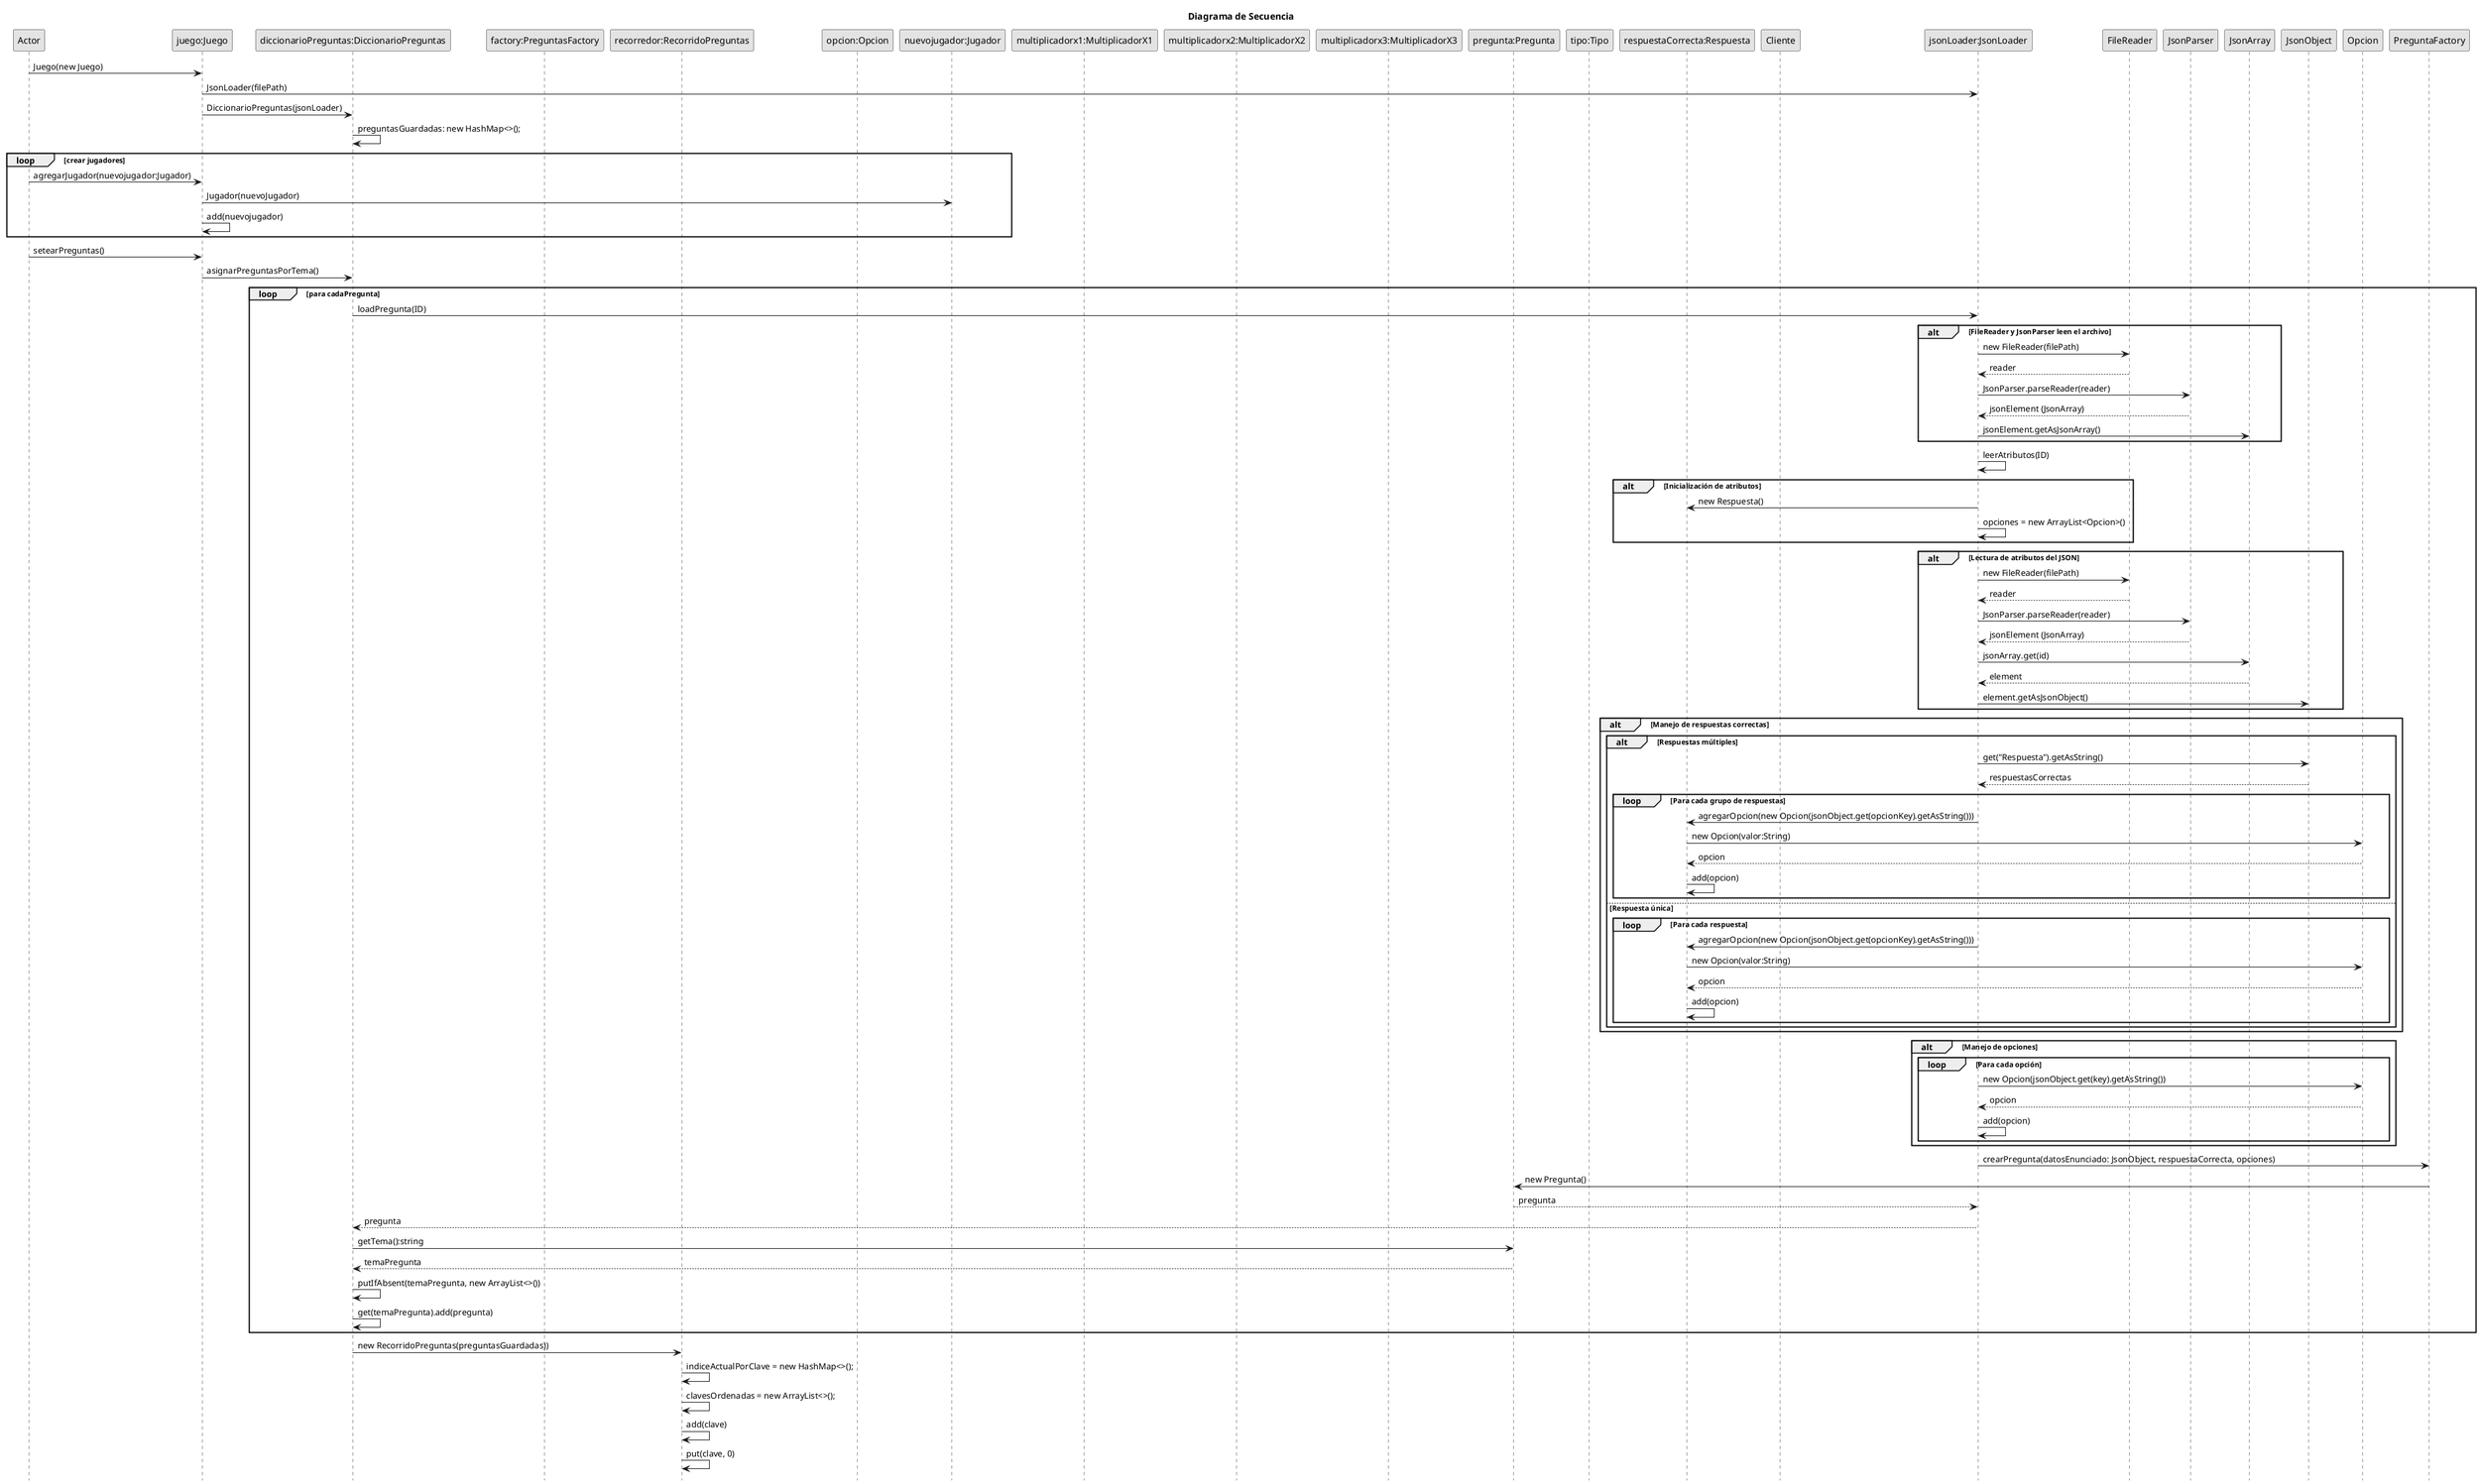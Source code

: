 @startuml Diagrama de Secuencia
title Diagrama de Secuencia

skinparam monochrome true
hide footbox

participant Actor

participant "juego:Juego" as Juego
participant "jsonLoader:JsonLoader" as JsonLoader
participant "diccionarioPreguntas:DiccionarioPreguntas" as DiccionarioPreguntas
participant "factory:PreguntasFactory" as PreguntasFactory
participant "recorredor:RecorridoPreguntas" as RecorridoPreguntas
participant "respuestaCorrecta:Respuesta" as Respuesta
participant "opcion:Opcion" as Opciones
participant "nuevojugador:Jugador" as Jugador
participant "multiplicadorx1:MultiplicadorX1" as MultiplicadorX1
participant "multiplicadorx2:MultiplicadorX2" as MultiplicadorX2
participant "multiplicadorx3:MultiplicadorX3" as MultiplicadorX3
participant "pregunta:Pregunta" as Pregunta
participant "tipo:Tipo" as Tipo
participant "respuesta:Respuesta" as Respuesta

Actor->Juego: Juego(new Juego)

Juego -> JsonLoader: JsonLoader(filePath)

Juego -> DiccionarioPreguntas: DiccionarioPreguntas(jsonLoader)

DiccionarioPreguntas->DiccionarioPreguntas: preguntasGuardadas: new HashMap<>();

loop crear jugadores

    Actor -> Juego: agregarJugador(nuevojugador:Jugador)
    Juego -> Jugador : Jugador(nuevoJugador)
    Juego->Juego: add(nuevojugador)

end


Actor->Juego: setearPreguntas() 

    Juego -> DiccionarioPreguntas: asignarPreguntasPorTema()
'     DiccionarioPreguntas->JsonLoader:loadPregunta(i)


' loop  para cadaPregunta

'     JsonLoader->JsonLoader: leerAtrubutus(ID:int)


'     loop para cada respuesta correcta

'     JsonLoader->Respuesta: agregarOpcion(new Opcion)
'     Respuesta->Opcion: Opcion(valor:String)
'     Respuesta->Respuesta: add(Opcion)

'     end

'     loop para cada opcion

'     JsonLoader->Opcion: Opcion(valor:String)
'     JsonLoader->JsonLoader: add(opcion)

'     end
    
'     JsonLoader->factory: crearPregunta(datosEnunciado:JsonObject, respuestaCorrecta, opciones)
    
'     factory->Pregunta: Pregunta (new Pregunta)
'     Pregunta-->DiccionarioPreguntas: pregunta

' end


participant Cliente
participant JsonLoader
participant FileReader
participant JsonParser

loop  para cadaPregunta

DiccionarioPreguntas->JsonLoader: loadPregunta(ID)
alt FileReader y JsonParser leen el archivo
    JsonLoader->FileReader: new FileReader(filePath)
    FileReader-->JsonLoader: reader
    JsonLoader->JsonParser: JsonParser.parseReader(reader)
    JsonParser-->JsonLoader: jsonElement (JsonArray)
    JsonLoader->JsonArray: jsonElement.getAsJsonArray()
end
JsonLoader->JsonLoader: leerAtributos(ID)
alt Inicialización de atributos
    JsonLoader->Respuesta: new Respuesta()
    JsonLoader->JsonLoader: opciones = new ArrayList<Opcion>()
end
alt Lectura de atributos del JSON
    JsonLoader->FileReader: new FileReader(filePath)
    FileReader-->JsonLoader: reader
    JsonLoader->JsonParser: JsonParser.parseReader(reader)
    JsonParser-->JsonLoader: jsonElement (JsonArray)
    JsonLoader->JsonArray: jsonArray.get(id)
    JsonArray-->JsonLoader: element
    JsonLoader->JsonObject: element.getAsJsonObject()
end
alt Manejo de respuestas correctas
    alt Respuestas múltiples
        JsonLoader->JsonObject: get("Respuesta").getAsString()
        JsonObject-->JsonLoader: respuestasCorrectas
        loop Para cada grupo de respuestas
            JsonLoader->Respuesta: agregarOpcion(new Opcion(jsonObject.get(opcionKey).getAsString()))
            Respuesta->Opcion: new Opcion(valor:String)
            Opcion-->Respuesta: opcion
            Respuesta->Respuesta: add(opcion)
        end
    else Respuesta única
        loop Para cada respuesta
            JsonLoader->Respuesta: agregarOpcion(new Opcion(jsonObject.get(opcionKey).getAsString()))
            Respuesta->Opcion: new Opcion(valor:String)
            Opcion-->Respuesta: opcion
            Respuesta->Respuesta: add(opcion)
        end
    end
end
alt Manejo de opciones
    loop Para cada opción
        JsonLoader->Opcion: new Opcion(jsonObject.get(key).getAsString())
        Opcion-->JsonLoader: opcion
        JsonLoader->JsonLoader: add(opcion)
    end
end
JsonLoader->PreguntaFactory: crearPregunta(datosEnunciado: JsonObject, respuestaCorrecta, opciones)
PreguntaFactory->Pregunta: new Pregunta()
Pregunta-->JsonLoader: pregunta
JsonLoader-->DiccionarioPreguntas: pregunta

DiccionarioPreguntas -> Pregunta: getTema():string
Pregunta --> DiccionarioPreguntas: temaPregunta

DiccionarioPreguntas->DiccionarioPreguntas: putIfAbsent(temaPregunta, new ArrayList<>())
DiccionarioPreguntas->DiccionarioPreguntas: get(temaPregunta).add(pregunta)
end

DiccionarioPreguntas->RecorridoPreguntas: new RecorridoPreguntas(preguntasGuardadas))

RecorridoPreguntas-> RecorridoPreguntas: indiceActualPorClave = new HashMap<>();
RecorridoPreguntas-> RecorridoPreguntas: clavesOrdenadas = new ArrayList<>();

RecorridoPreguntas->RecorridoPreguntas : add(clave)
RecorridoPreguntas->RecorridoPreguntas : put(clave, 0)

' DiccionarioPreguntas -> Pregunta